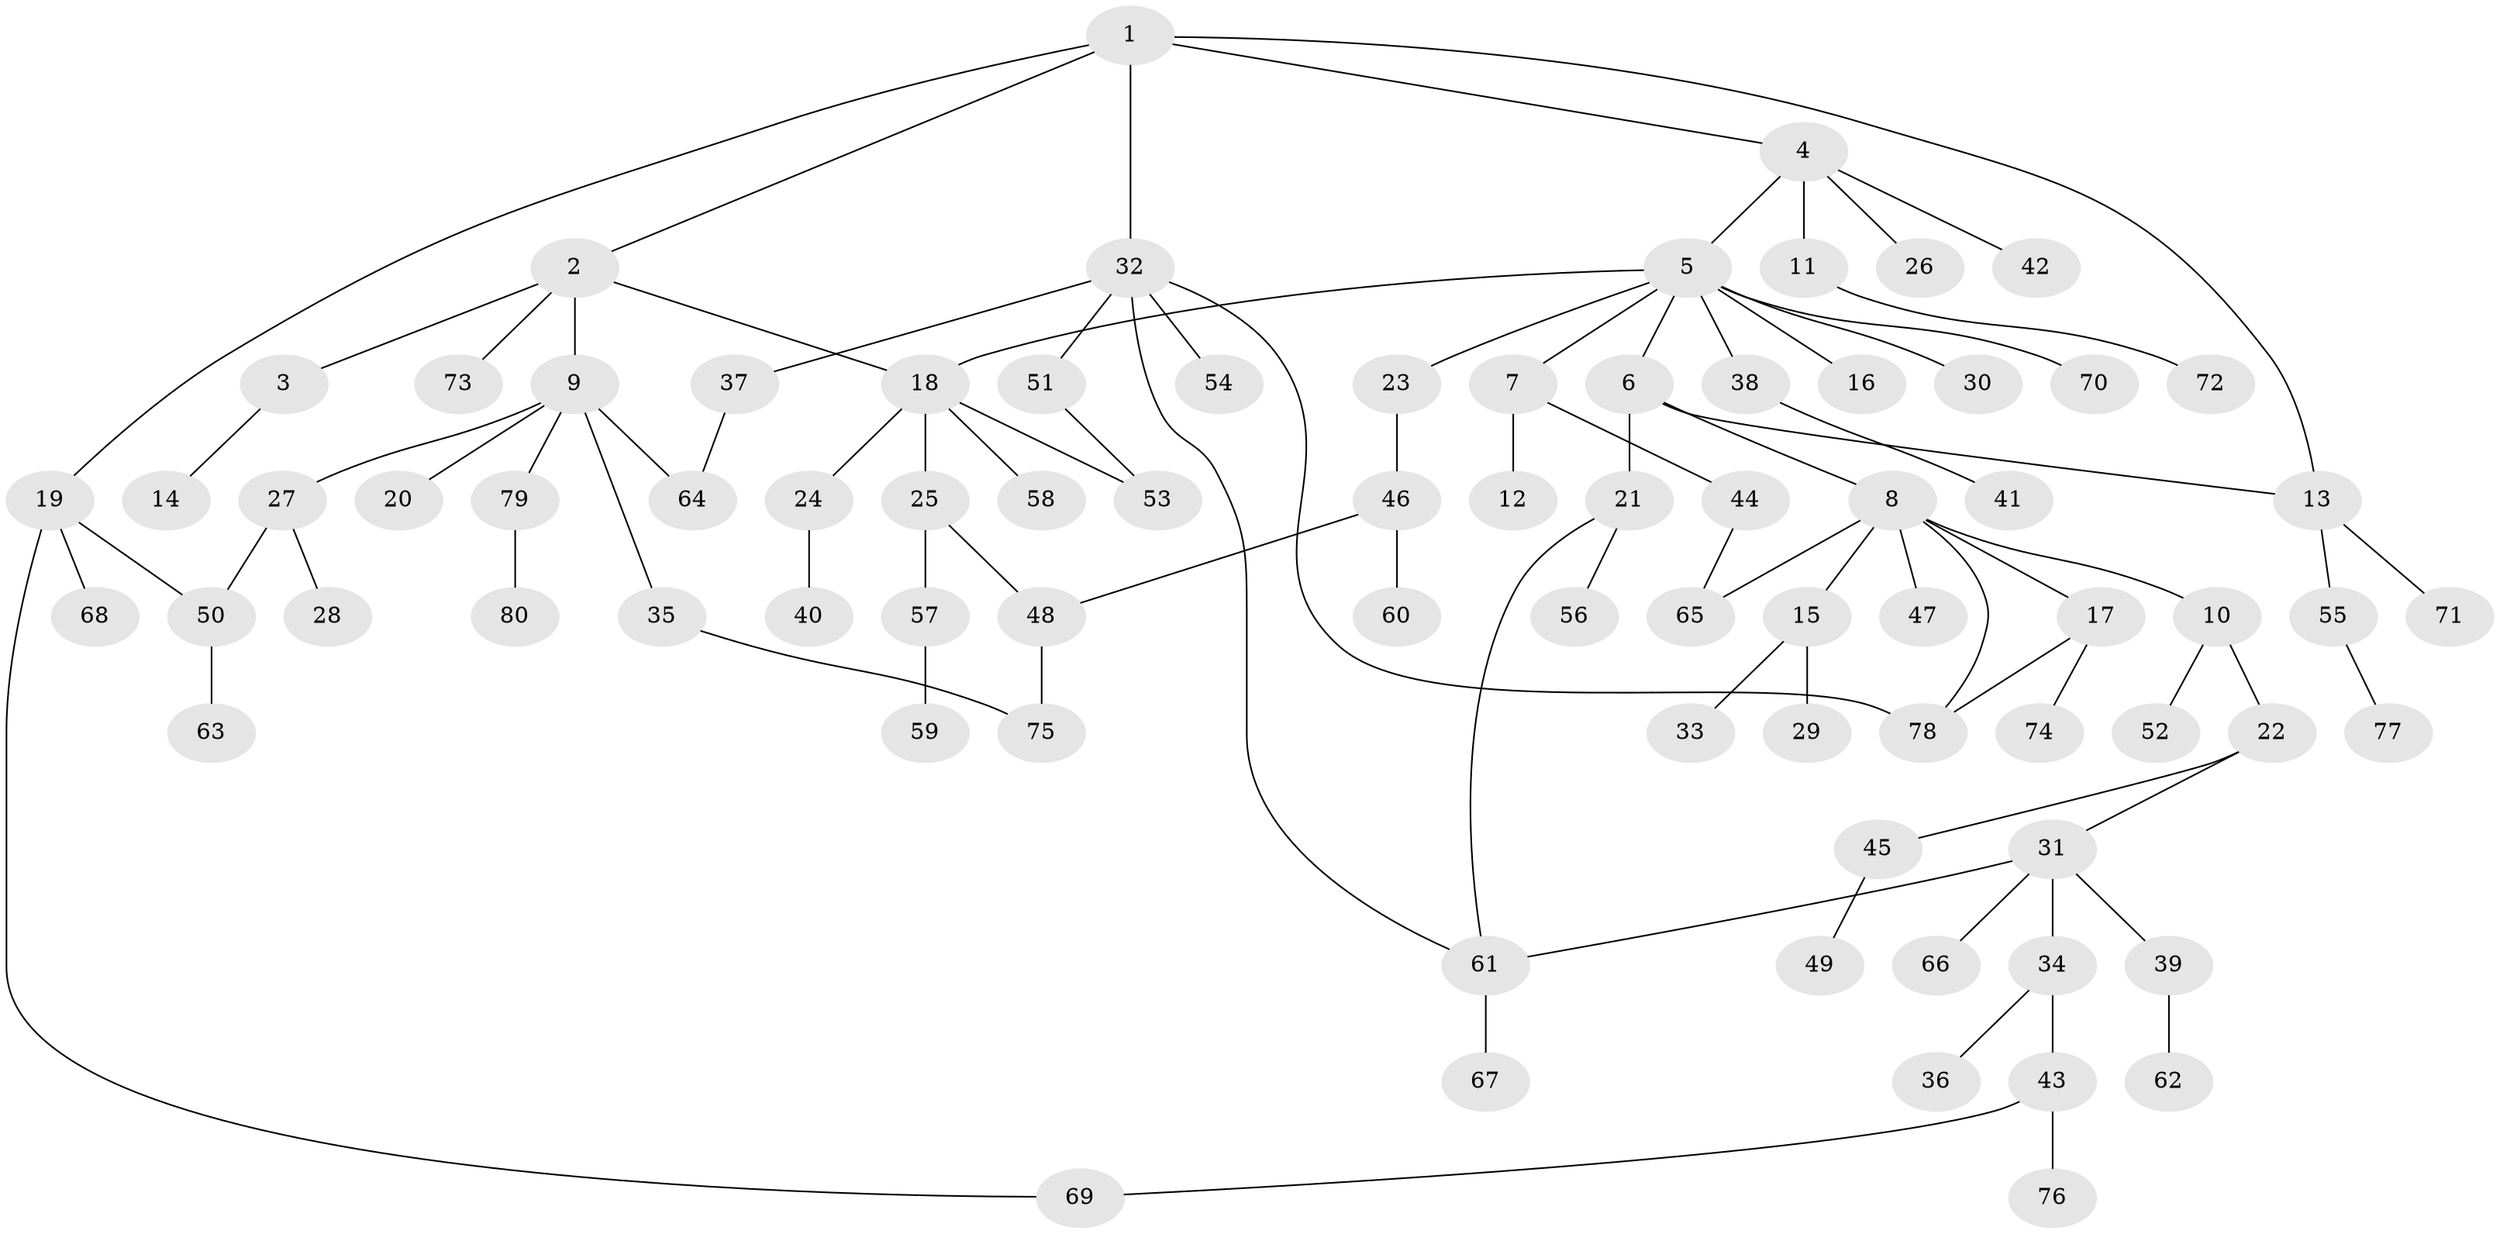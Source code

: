 // Generated by graph-tools (version 1.1) at 2025/34/03/09/25 02:34:06]
// undirected, 80 vertices, 92 edges
graph export_dot {
graph [start="1"]
  node [color=gray90,style=filled];
  1;
  2;
  3;
  4;
  5;
  6;
  7;
  8;
  9;
  10;
  11;
  12;
  13;
  14;
  15;
  16;
  17;
  18;
  19;
  20;
  21;
  22;
  23;
  24;
  25;
  26;
  27;
  28;
  29;
  30;
  31;
  32;
  33;
  34;
  35;
  36;
  37;
  38;
  39;
  40;
  41;
  42;
  43;
  44;
  45;
  46;
  47;
  48;
  49;
  50;
  51;
  52;
  53;
  54;
  55;
  56;
  57;
  58;
  59;
  60;
  61;
  62;
  63;
  64;
  65;
  66;
  67;
  68;
  69;
  70;
  71;
  72;
  73;
  74;
  75;
  76;
  77;
  78;
  79;
  80;
  1 -- 2;
  1 -- 4;
  1 -- 19;
  1 -- 32;
  1 -- 13;
  2 -- 3;
  2 -- 9;
  2 -- 73;
  2 -- 18;
  3 -- 14;
  4 -- 5;
  4 -- 11;
  4 -- 26;
  4 -- 42;
  5 -- 6;
  5 -- 7;
  5 -- 16;
  5 -- 18;
  5 -- 23;
  5 -- 30;
  5 -- 38;
  5 -- 70;
  6 -- 8;
  6 -- 13;
  6 -- 21;
  7 -- 12;
  7 -- 44;
  8 -- 10;
  8 -- 15;
  8 -- 17;
  8 -- 47;
  8 -- 65;
  8 -- 78;
  9 -- 20;
  9 -- 27;
  9 -- 35;
  9 -- 64;
  9 -- 79;
  10 -- 22;
  10 -- 52;
  11 -- 72;
  13 -- 55;
  13 -- 71;
  15 -- 29;
  15 -- 33;
  17 -- 74;
  17 -- 78;
  18 -- 24;
  18 -- 25;
  18 -- 53;
  18 -- 58;
  19 -- 50;
  19 -- 68;
  19 -- 69;
  21 -- 56;
  21 -- 61;
  22 -- 31;
  22 -- 45;
  23 -- 46;
  24 -- 40;
  25 -- 57;
  25 -- 48;
  27 -- 28;
  27 -- 50;
  31 -- 34;
  31 -- 39;
  31 -- 66;
  31 -- 61;
  32 -- 37;
  32 -- 51;
  32 -- 54;
  32 -- 61;
  32 -- 78;
  34 -- 36;
  34 -- 43;
  35 -- 75;
  37 -- 64;
  38 -- 41;
  39 -- 62;
  43 -- 76;
  43 -- 69;
  44 -- 65;
  45 -- 49;
  46 -- 48;
  46 -- 60;
  48 -- 75;
  50 -- 63;
  51 -- 53;
  55 -- 77;
  57 -- 59;
  61 -- 67;
  79 -- 80;
}
